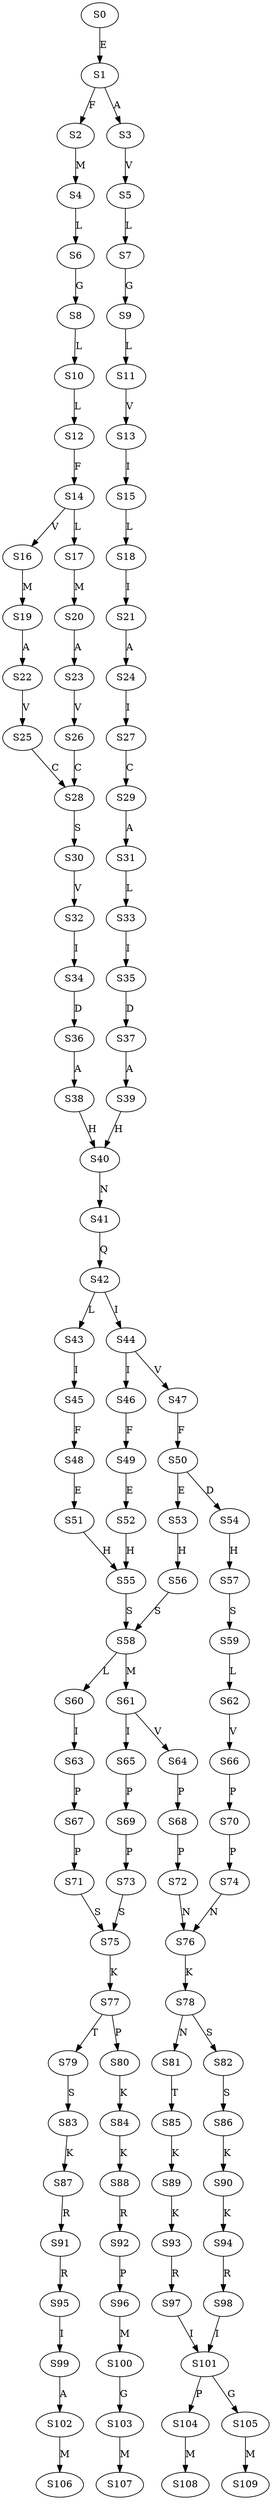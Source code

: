 strict digraph  {
	S0 -> S1 [ label = E ];
	S1 -> S2 [ label = F ];
	S1 -> S3 [ label = A ];
	S2 -> S4 [ label = M ];
	S3 -> S5 [ label = V ];
	S4 -> S6 [ label = L ];
	S5 -> S7 [ label = L ];
	S6 -> S8 [ label = G ];
	S7 -> S9 [ label = G ];
	S8 -> S10 [ label = L ];
	S9 -> S11 [ label = L ];
	S10 -> S12 [ label = L ];
	S11 -> S13 [ label = V ];
	S12 -> S14 [ label = F ];
	S13 -> S15 [ label = I ];
	S14 -> S16 [ label = V ];
	S14 -> S17 [ label = L ];
	S15 -> S18 [ label = L ];
	S16 -> S19 [ label = M ];
	S17 -> S20 [ label = M ];
	S18 -> S21 [ label = I ];
	S19 -> S22 [ label = A ];
	S20 -> S23 [ label = A ];
	S21 -> S24 [ label = A ];
	S22 -> S25 [ label = V ];
	S23 -> S26 [ label = V ];
	S24 -> S27 [ label = I ];
	S25 -> S28 [ label = C ];
	S26 -> S28 [ label = C ];
	S27 -> S29 [ label = C ];
	S28 -> S30 [ label = S ];
	S29 -> S31 [ label = A ];
	S30 -> S32 [ label = V ];
	S31 -> S33 [ label = L ];
	S32 -> S34 [ label = I ];
	S33 -> S35 [ label = I ];
	S34 -> S36 [ label = D ];
	S35 -> S37 [ label = D ];
	S36 -> S38 [ label = A ];
	S37 -> S39 [ label = A ];
	S38 -> S40 [ label = H ];
	S39 -> S40 [ label = H ];
	S40 -> S41 [ label = N ];
	S41 -> S42 [ label = Q ];
	S42 -> S43 [ label = L ];
	S42 -> S44 [ label = I ];
	S43 -> S45 [ label = I ];
	S44 -> S46 [ label = I ];
	S44 -> S47 [ label = V ];
	S45 -> S48 [ label = F ];
	S46 -> S49 [ label = F ];
	S47 -> S50 [ label = F ];
	S48 -> S51 [ label = E ];
	S49 -> S52 [ label = E ];
	S50 -> S53 [ label = E ];
	S50 -> S54 [ label = D ];
	S51 -> S55 [ label = H ];
	S52 -> S55 [ label = H ];
	S53 -> S56 [ label = H ];
	S54 -> S57 [ label = H ];
	S55 -> S58 [ label = S ];
	S56 -> S58 [ label = S ];
	S57 -> S59 [ label = S ];
	S58 -> S60 [ label = L ];
	S58 -> S61 [ label = M ];
	S59 -> S62 [ label = L ];
	S60 -> S63 [ label = I ];
	S61 -> S64 [ label = V ];
	S61 -> S65 [ label = I ];
	S62 -> S66 [ label = V ];
	S63 -> S67 [ label = P ];
	S64 -> S68 [ label = P ];
	S65 -> S69 [ label = P ];
	S66 -> S70 [ label = P ];
	S67 -> S71 [ label = P ];
	S68 -> S72 [ label = P ];
	S69 -> S73 [ label = P ];
	S70 -> S74 [ label = P ];
	S71 -> S75 [ label = S ];
	S72 -> S76 [ label = N ];
	S73 -> S75 [ label = S ];
	S74 -> S76 [ label = N ];
	S75 -> S77 [ label = K ];
	S76 -> S78 [ label = K ];
	S77 -> S79 [ label = T ];
	S77 -> S80 [ label = P ];
	S78 -> S81 [ label = N ];
	S78 -> S82 [ label = S ];
	S79 -> S83 [ label = S ];
	S80 -> S84 [ label = K ];
	S81 -> S85 [ label = T ];
	S82 -> S86 [ label = S ];
	S83 -> S87 [ label = K ];
	S84 -> S88 [ label = K ];
	S85 -> S89 [ label = K ];
	S86 -> S90 [ label = K ];
	S87 -> S91 [ label = R ];
	S88 -> S92 [ label = R ];
	S89 -> S93 [ label = K ];
	S90 -> S94 [ label = K ];
	S91 -> S95 [ label = R ];
	S92 -> S96 [ label = P ];
	S93 -> S97 [ label = R ];
	S94 -> S98 [ label = R ];
	S95 -> S99 [ label = I ];
	S96 -> S100 [ label = M ];
	S97 -> S101 [ label = I ];
	S98 -> S101 [ label = I ];
	S99 -> S102 [ label = A ];
	S100 -> S103 [ label = G ];
	S101 -> S104 [ label = P ];
	S101 -> S105 [ label = G ];
	S102 -> S106 [ label = M ];
	S103 -> S107 [ label = M ];
	S104 -> S108 [ label = M ];
	S105 -> S109 [ label = M ];
}

